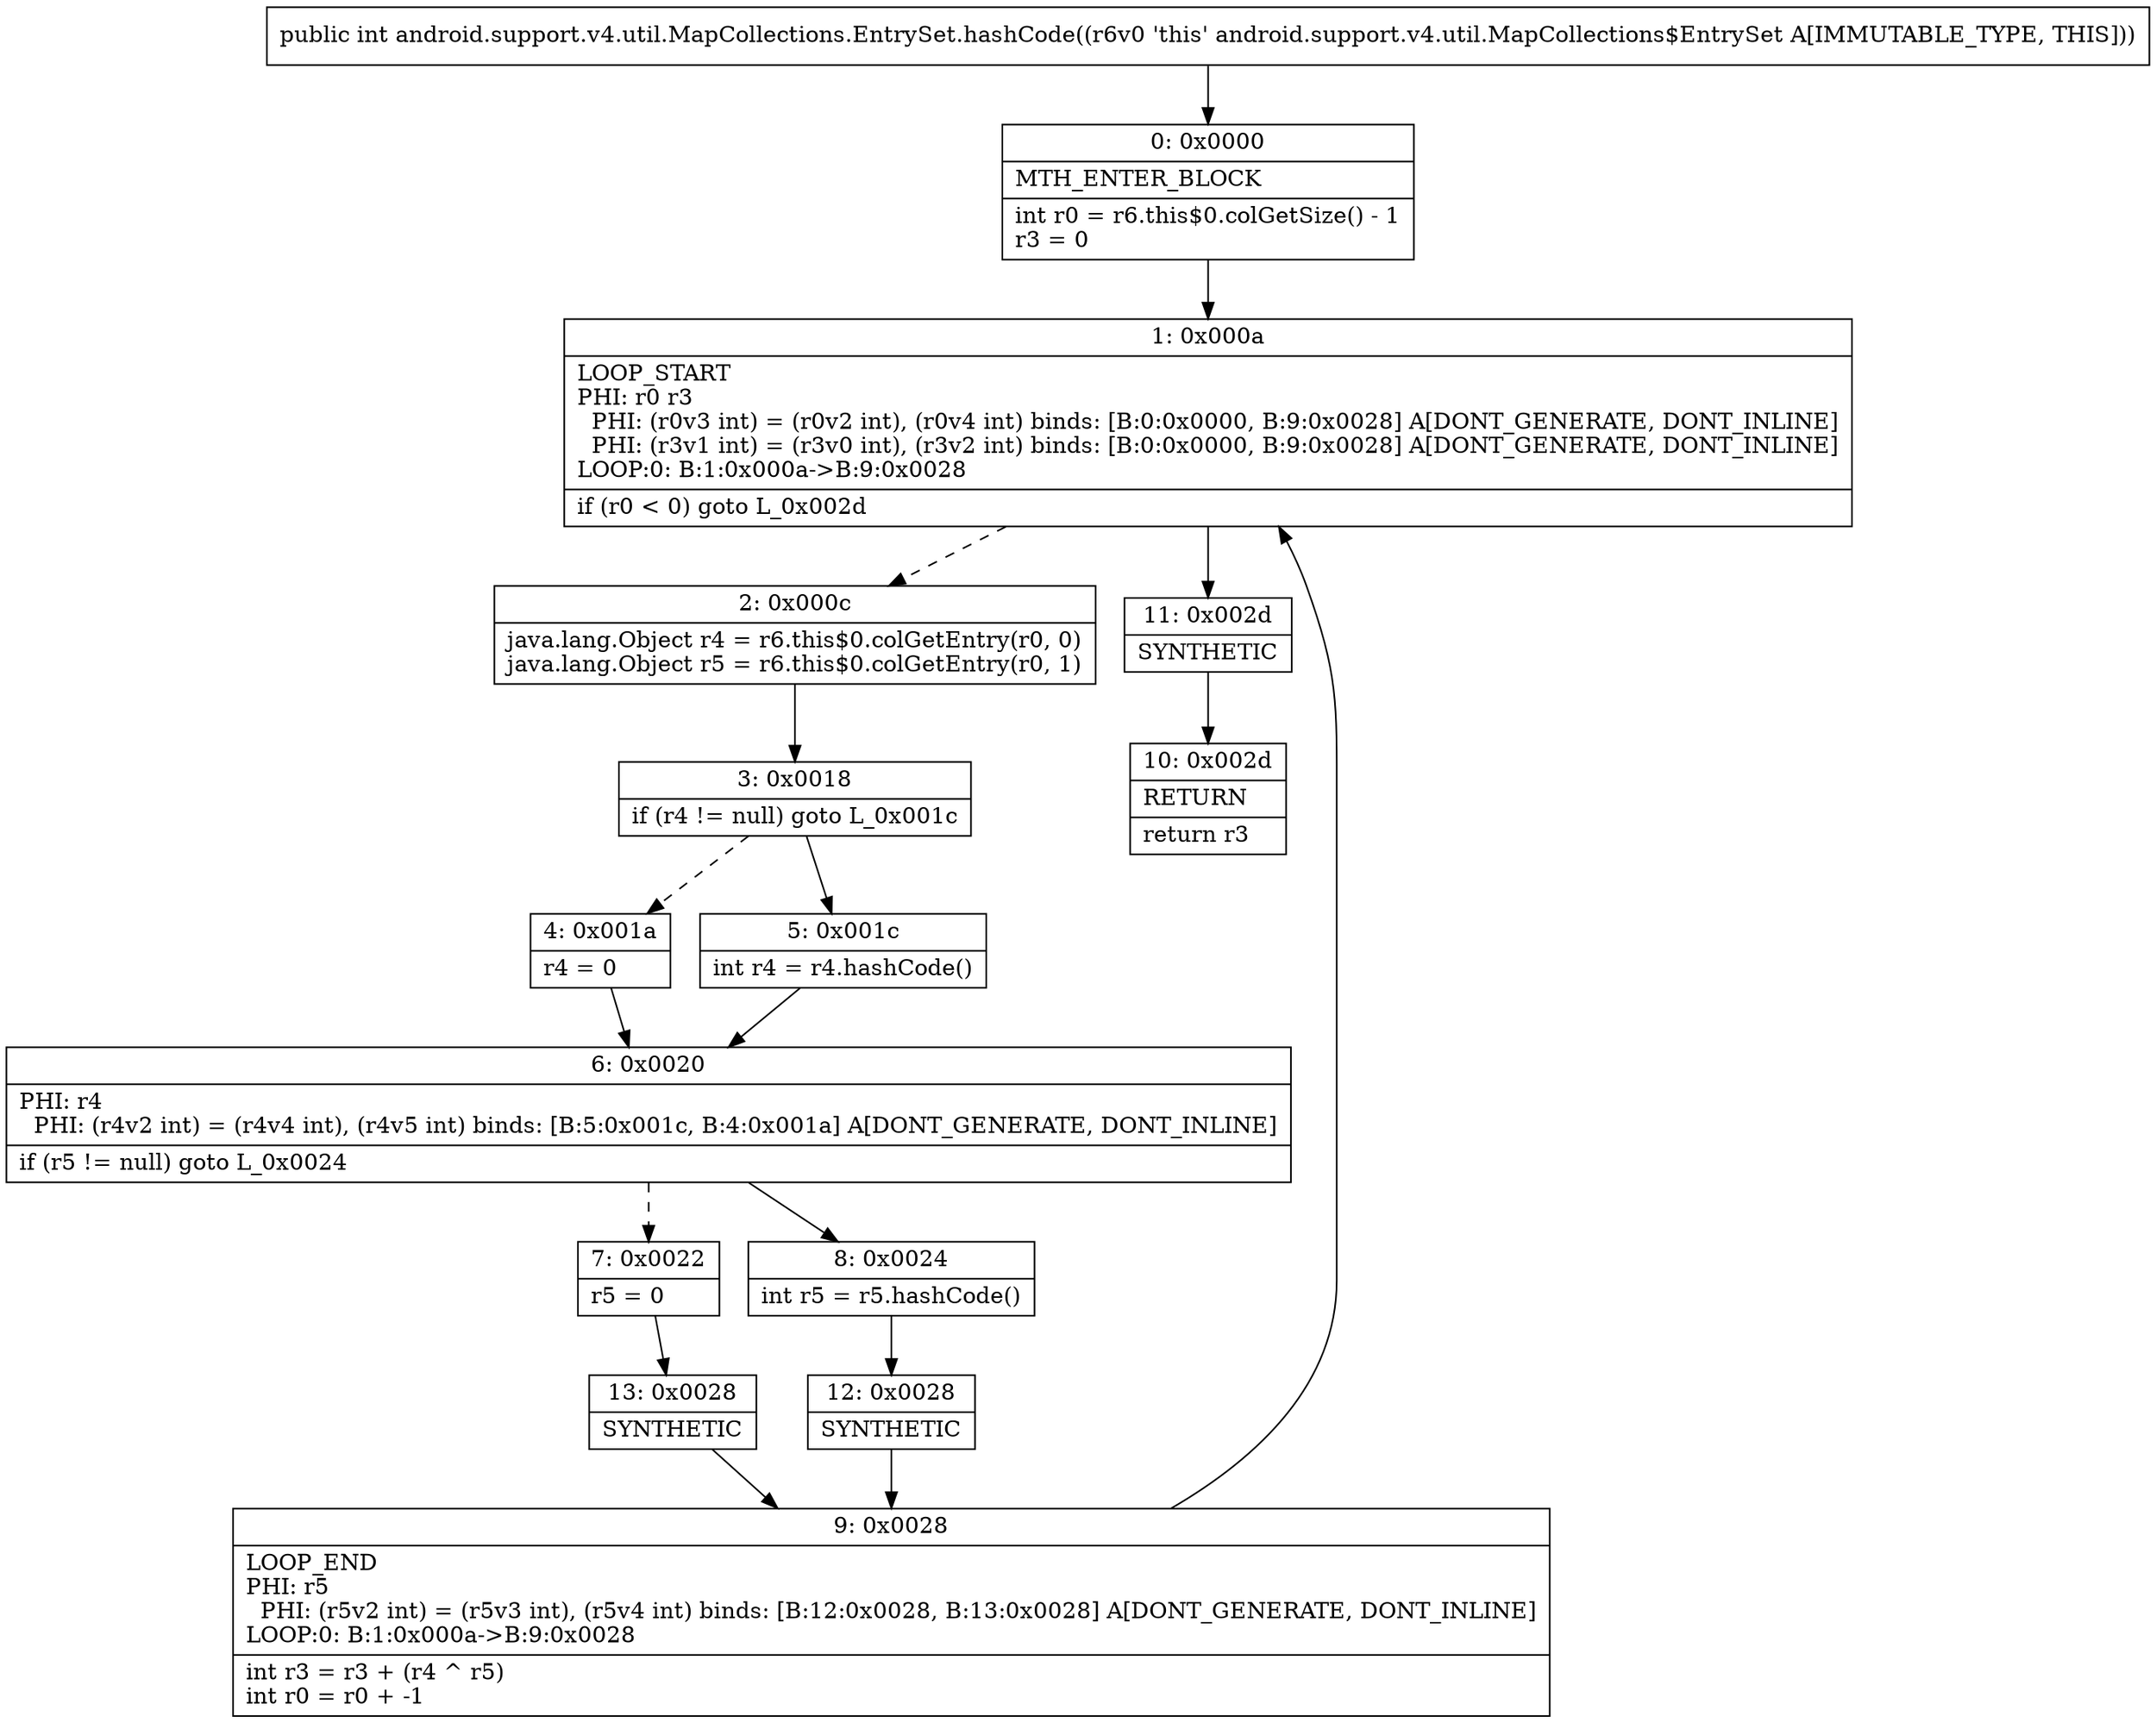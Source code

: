 digraph "CFG forandroid.support.v4.util.MapCollections.EntrySet.hashCode()I" {
Node_0 [shape=record,label="{0\:\ 0x0000|MTH_ENTER_BLOCK\l|int r0 = r6.this$0.colGetSize() \- 1\lr3 = 0\l}"];
Node_1 [shape=record,label="{1\:\ 0x000a|LOOP_START\lPHI: r0 r3 \l  PHI: (r0v3 int) = (r0v2 int), (r0v4 int) binds: [B:0:0x0000, B:9:0x0028] A[DONT_GENERATE, DONT_INLINE]\l  PHI: (r3v1 int) = (r3v0 int), (r3v2 int) binds: [B:0:0x0000, B:9:0x0028] A[DONT_GENERATE, DONT_INLINE]\lLOOP:0: B:1:0x000a\-\>B:9:0x0028\l|if (r0 \< 0) goto L_0x002d\l}"];
Node_2 [shape=record,label="{2\:\ 0x000c|java.lang.Object r4 = r6.this$0.colGetEntry(r0, 0)\ljava.lang.Object r5 = r6.this$0.colGetEntry(r0, 1)\l}"];
Node_3 [shape=record,label="{3\:\ 0x0018|if (r4 != null) goto L_0x001c\l}"];
Node_4 [shape=record,label="{4\:\ 0x001a|r4 = 0\l}"];
Node_5 [shape=record,label="{5\:\ 0x001c|int r4 = r4.hashCode()\l}"];
Node_6 [shape=record,label="{6\:\ 0x0020|PHI: r4 \l  PHI: (r4v2 int) = (r4v4 int), (r4v5 int) binds: [B:5:0x001c, B:4:0x001a] A[DONT_GENERATE, DONT_INLINE]\l|if (r5 != null) goto L_0x0024\l}"];
Node_7 [shape=record,label="{7\:\ 0x0022|r5 = 0\l}"];
Node_8 [shape=record,label="{8\:\ 0x0024|int r5 = r5.hashCode()\l}"];
Node_9 [shape=record,label="{9\:\ 0x0028|LOOP_END\lPHI: r5 \l  PHI: (r5v2 int) = (r5v3 int), (r5v4 int) binds: [B:12:0x0028, B:13:0x0028] A[DONT_GENERATE, DONT_INLINE]\lLOOP:0: B:1:0x000a\-\>B:9:0x0028\l|int r3 = r3 + (r4 ^ r5)\lint r0 = r0 + \-1\l}"];
Node_10 [shape=record,label="{10\:\ 0x002d|RETURN\l|return r3\l}"];
Node_11 [shape=record,label="{11\:\ 0x002d|SYNTHETIC\l}"];
Node_12 [shape=record,label="{12\:\ 0x0028|SYNTHETIC\l}"];
Node_13 [shape=record,label="{13\:\ 0x0028|SYNTHETIC\l}"];
MethodNode[shape=record,label="{public int android.support.v4.util.MapCollections.EntrySet.hashCode((r6v0 'this' android.support.v4.util.MapCollections$EntrySet A[IMMUTABLE_TYPE, THIS])) }"];
MethodNode -> Node_0;
Node_0 -> Node_1;
Node_1 -> Node_2[style=dashed];
Node_1 -> Node_11;
Node_2 -> Node_3;
Node_3 -> Node_4[style=dashed];
Node_3 -> Node_5;
Node_4 -> Node_6;
Node_5 -> Node_6;
Node_6 -> Node_7[style=dashed];
Node_6 -> Node_8;
Node_7 -> Node_13;
Node_8 -> Node_12;
Node_9 -> Node_1;
Node_11 -> Node_10;
Node_12 -> Node_9;
Node_13 -> Node_9;
}

